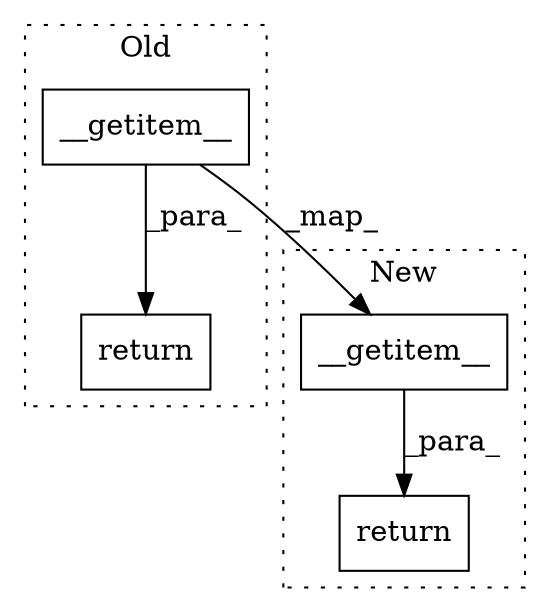 digraph G {
subgraph cluster0 {
1 [label="__getitem__" a="32" s="6320,6340" l="12,1" shape="box"];
4 [label="return" a="41" s="6380" l="7" shape="box"];
label = "Old";
style="dotted";
}
subgraph cluster1 {
2 [label="__getitem__" a="32" s="6546,6566" l="12,1" shape="box"];
3 [label="return" a="41" s="6534" l="7" shape="box"];
label = "New";
style="dotted";
}
1 -> 4 [label="_para_"];
1 -> 2 [label="_map_"];
2 -> 3 [label="_para_"];
}